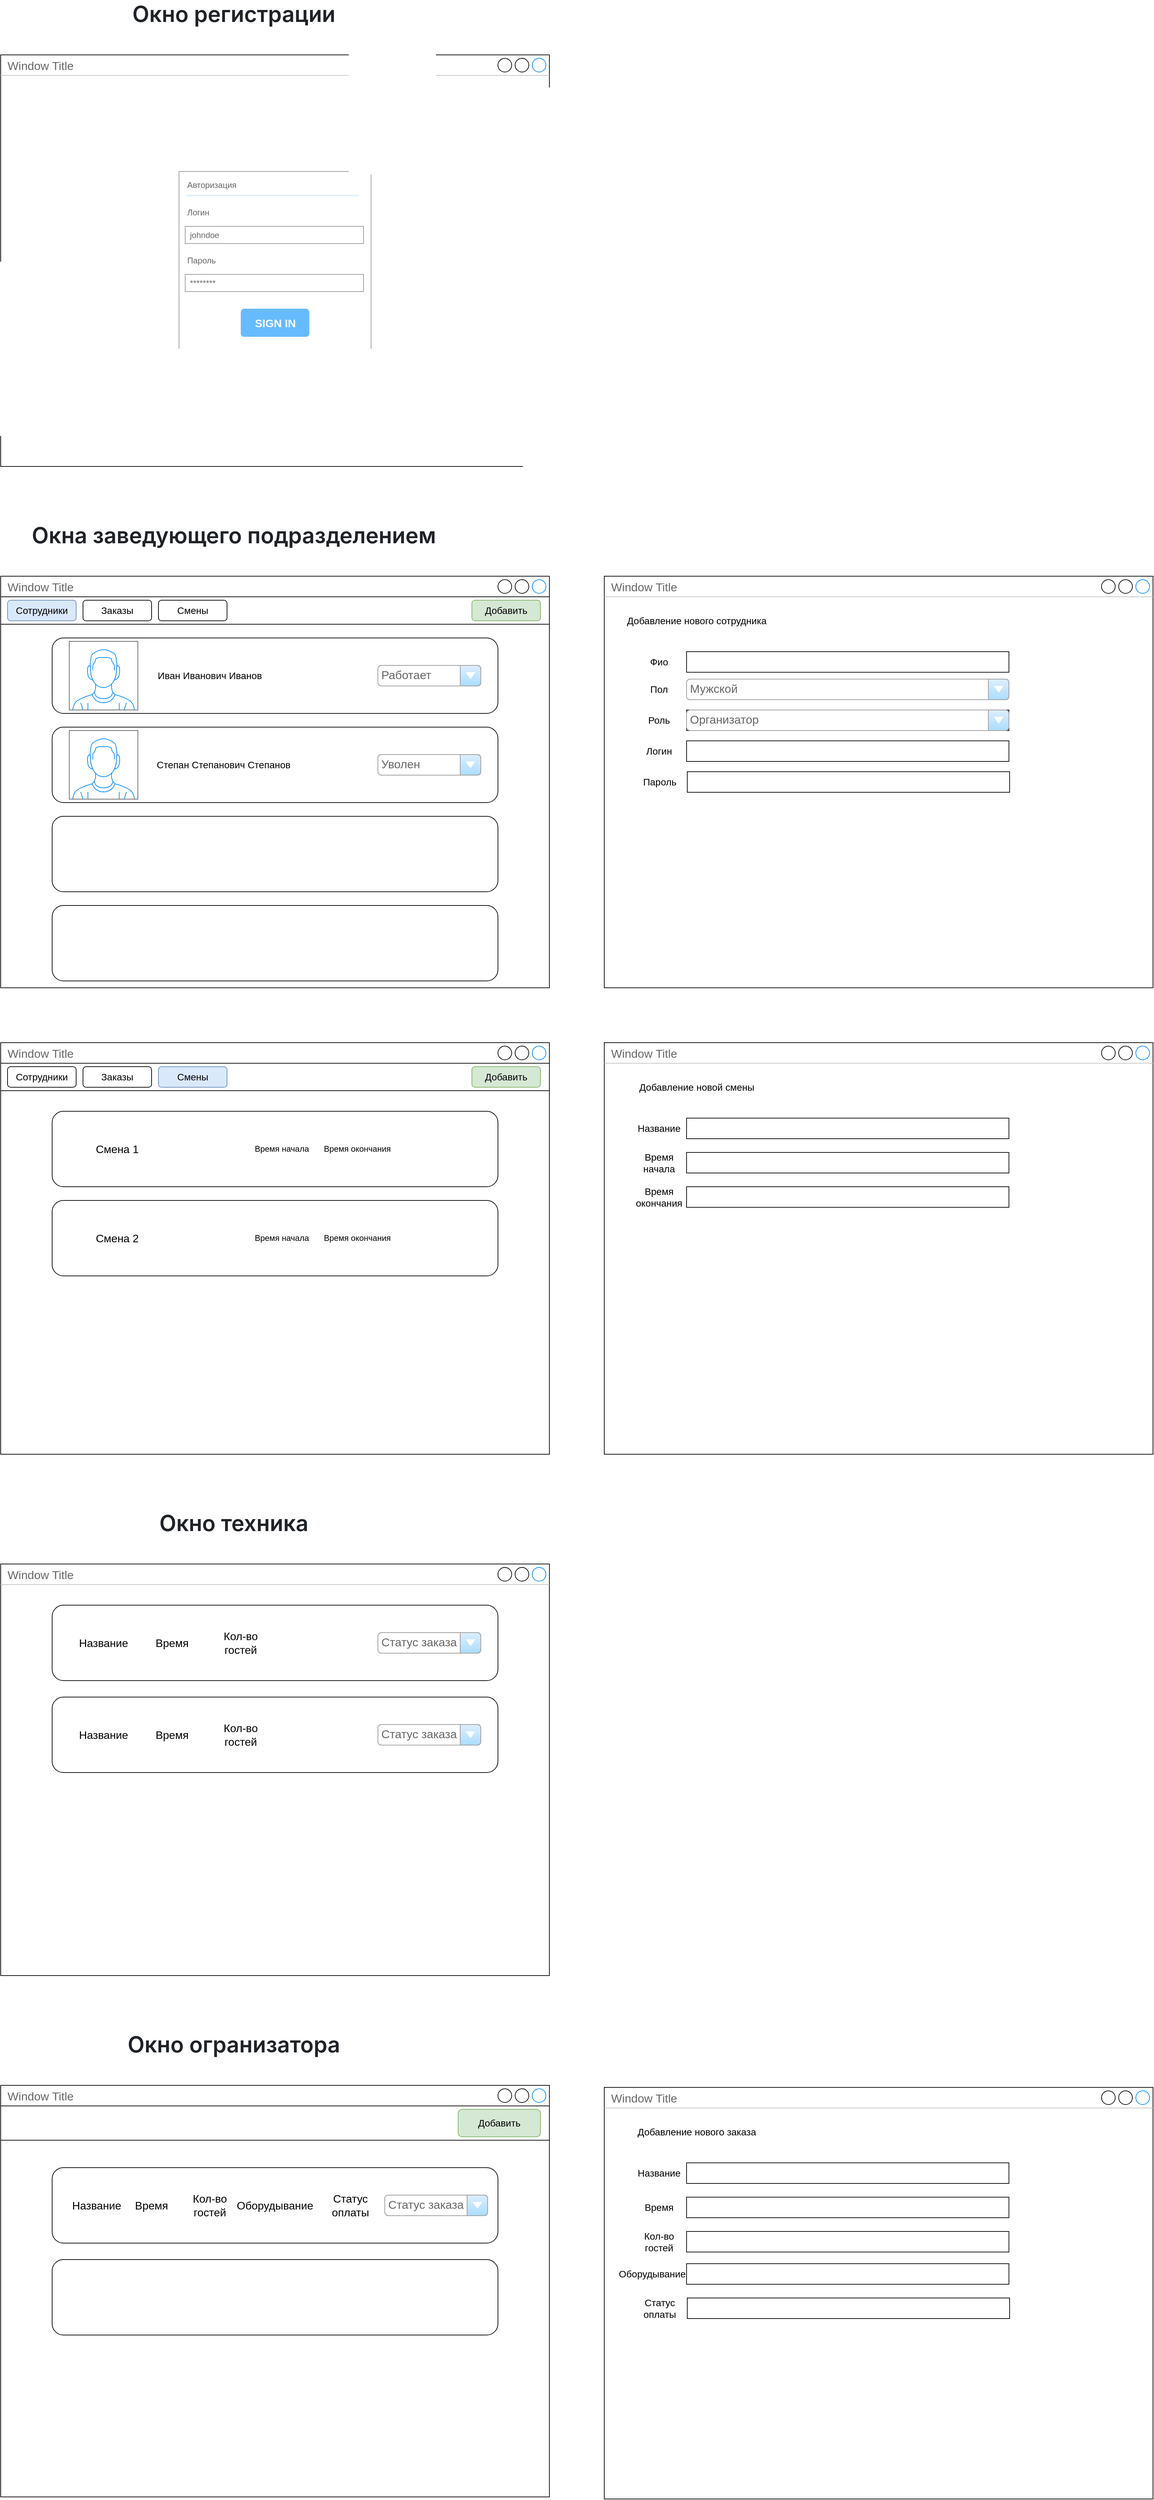 <mxfile version="24.7.8">
  <diagram name="Страница — 1" id="ZbnEzKsrepO7ey-e3gY7">
    <mxGraphModel dx="2206" dy="2467" grid="1" gridSize="10" guides="1" tooltips="1" connect="1" arrows="1" fold="1" page="1" pageScale="1" pageWidth="827" pageHeight="1169" math="0" shadow="0">
      <root>
        <mxCell id="0" />
        <mxCell id="1" parent="0" />
        <mxCell id="v-zuehBViibcG6SIbHql-1" value="Window Title" style="strokeWidth=1;shadow=0;dashed=0;align=center;html=1;shape=mxgraph.mockup.containers.window;align=left;verticalAlign=top;spacingLeft=8;strokeColor2=#008cff;strokeColor3=#c4c4c4;fontColor=#666666;mainText=;fontSize=17;labelBackgroundColor=none;whiteSpace=wrap;" parent="1" vertex="1">
          <mxGeometry x="40" y="120" width="800" height="600" as="geometry" />
        </mxCell>
        <mxCell id="v-zuehBViibcG6SIbHql-7" value="" style="rounded=0;whiteSpace=wrap;html=1;" parent="1" vertex="1">
          <mxGeometry x="40" y="150" width="800" height="40" as="geometry" />
        </mxCell>
        <mxCell id="v-zuehBViibcG6SIbHql-8" value="&lt;font style=&quot;font-size: 14px;&quot;&gt;Сотрудники&lt;/font&gt;" style="rounded=1;whiteSpace=wrap;html=1;fillColor=#dae8fc;strokeColor=#6c8ebf;" parent="1" vertex="1">
          <mxGeometry x="50" y="155" width="100" height="30" as="geometry" />
        </mxCell>
        <mxCell id="v-zuehBViibcG6SIbHql-9" value="&lt;font style=&quot;font-size: 14px;&quot;&gt;Заказы&lt;/font&gt;" style="rounded=1;whiteSpace=wrap;html=1;" parent="1" vertex="1">
          <mxGeometry x="160" y="155" width="100" height="30" as="geometry" />
        </mxCell>
        <mxCell id="v-zuehBViibcG6SIbHql-10" value="&lt;font style=&quot;font-size: 14px;&quot;&gt;Смены&lt;/font&gt;" style="rounded=1;whiteSpace=wrap;html=1;" parent="1" vertex="1">
          <mxGeometry x="270" y="155" width="100" height="30" as="geometry" />
        </mxCell>
        <mxCell id="v-zuehBViibcG6SIbHql-19" value="&lt;font style=&quot;font-size: 14px;&quot;&gt;Добавить&lt;/font&gt;" style="rounded=1;whiteSpace=wrap;html=1;fillColor=#d5e8d4;strokeColor=#82b366;" parent="1" vertex="1">
          <mxGeometry x="727" y="155" width="100" height="30" as="geometry" />
        </mxCell>
        <mxCell id="v-zuehBViibcG6SIbHql-40" value="" style="rounded=1;whiteSpace=wrap;html=1;" parent="1" vertex="1">
          <mxGeometry x="115" y="210" width="650" height="110" as="geometry" />
        </mxCell>
        <mxCell id="v-zuehBViibcG6SIbHql-45" value="" style="rounded=1;whiteSpace=wrap;html=1;" parent="1" vertex="1">
          <mxGeometry x="115" y="340" width="650" height="110" as="geometry" />
        </mxCell>
        <mxCell id="v-zuehBViibcG6SIbHql-46" value="" style="rounded=1;whiteSpace=wrap;html=1;" parent="1" vertex="1">
          <mxGeometry x="115" y="470" width="650" height="110" as="geometry" />
        </mxCell>
        <mxCell id="v-zuehBViibcG6SIbHql-47" value="" style="rounded=1;whiteSpace=wrap;html=1;" parent="1" vertex="1">
          <mxGeometry x="115" y="600" width="650" height="110" as="geometry" />
        </mxCell>
        <mxCell id="v-zuehBViibcG6SIbHql-48" value="" style="verticalLabelPosition=bottom;shadow=0;dashed=0;align=center;html=1;verticalAlign=top;strokeWidth=1;shape=mxgraph.mockup.containers.userMale;strokeColor=#666666;strokeColor2=#008cff;" parent="1" vertex="1">
          <mxGeometry x="140" y="215" width="100" height="100" as="geometry" />
        </mxCell>
        <mxCell id="v-zuehBViibcG6SIbHql-49" value="Работает" style="strokeWidth=1;shadow=0;dashed=0;align=center;html=1;shape=mxgraph.mockup.forms.comboBox;strokeColor=#999999;fillColor=#ddeeff;align=left;fillColor2=#aaddff;mainText=;fontColor=#666666;fontSize=17;spacingLeft=3;" parent="1" vertex="1">
          <mxGeometry x="590" y="250" width="150" height="30" as="geometry" />
        </mxCell>
        <mxCell id="v-zuehBViibcG6SIbHql-50" value="" style="verticalLabelPosition=bottom;shadow=0;dashed=0;align=center;html=1;verticalAlign=top;strokeWidth=1;shape=mxgraph.mockup.containers.userMale;strokeColor=#666666;strokeColor2=#008cff;" parent="1" vertex="1">
          <mxGeometry x="140" y="345" width="100" height="100" as="geometry" />
        </mxCell>
        <mxCell id="v-zuehBViibcG6SIbHql-51" value="Уволен" style="strokeWidth=1;shadow=0;dashed=0;align=center;html=1;shape=mxgraph.mockup.forms.comboBox;strokeColor=#999999;fillColor=#ddeeff;align=left;fillColor2=#aaddff;mainText=;fontColor=#666666;fontSize=17;spacingLeft=3;" parent="1" vertex="1">
          <mxGeometry x="590" y="380" width="150" height="30" as="geometry" />
        </mxCell>
        <mxCell id="v-zuehBViibcG6SIbHql-52" value="&lt;font style=&quot;font-size: 14px;&quot;&gt;Иван Иванович Иванов&lt;/font&gt;" style="text;html=1;align=center;verticalAlign=middle;whiteSpace=wrap;rounded=0;" parent="1" vertex="1">
          <mxGeometry x="260" y="250" width="170" height="30" as="geometry" />
        </mxCell>
        <mxCell id="v-zuehBViibcG6SIbHql-53" value="&lt;font style=&quot;font-size: 14px;&quot;&gt;Степан Степанович Степанов&lt;/font&gt;" style="text;html=1;align=center;verticalAlign=middle;whiteSpace=wrap;rounded=0;" parent="1" vertex="1">
          <mxGeometry x="260" y="380" width="210" height="30" as="geometry" />
        </mxCell>
        <mxCell id="v-zuehBViibcG6SIbHql-54" value="Window Title" style="strokeWidth=1;shadow=0;dashed=0;align=center;html=1;shape=mxgraph.mockup.containers.window;align=left;verticalAlign=top;spacingLeft=8;strokeColor2=#008cff;strokeColor3=#c4c4c4;fontColor=#666666;mainText=;fontSize=17;labelBackgroundColor=none;whiteSpace=wrap;" parent="1" vertex="1">
          <mxGeometry x="920" y="120" width="800" height="600" as="geometry" />
        </mxCell>
        <mxCell id="v-zuehBViibcG6SIbHql-55" value="" style="verticalLabelPosition=bottom;verticalAlign=top;html=1;shape=mxgraph.basic.rect;fillColor2=none;strokeWidth=1;size=20;indent=5;align=left;" parent="1" vertex="1">
          <mxGeometry x="1040" y="230" width="470" height="30" as="geometry" />
        </mxCell>
        <mxCell id="v-zuehBViibcG6SIbHql-56" value="&lt;font style=&quot;font-size: 14px;&quot;&gt;Добавление нового сотрудника&lt;/font&gt;" style="text;html=1;align=center;verticalAlign=middle;whiteSpace=wrap;rounded=0;" parent="1" vertex="1">
          <mxGeometry x="950" y="170" width="210" height="30" as="geometry" />
        </mxCell>
        <mxCell id="v-zuehBViibcG6SIbHql-57" value="&lt;font style=&quot;font-size: 14px;&quot;&gt;Фио&lt;/font&gt;" style="text;html=1;align=center;verticalAlign=middle;whiteSpace=wrap;rounded=0;" parent="1" vertex="1">
          <mxGeometry x="970" y="230" width="60" height="30" as="geometry" />
        </mxCell>
        <mxCell id="v-zuehBViibcG6SIbHql-63" value="" style="verticalLabelPosition=bottom;verticalAlign=top;html=1;shape=mxgraph.basic.rect;fillColor2=none;strokeWidth=1;size=20;indent=5;" parent="1" vertex="1">
          <mxGeometry x="1040" y="315" width="470" height="30" as="geometry" />
        </mxCell>
        <mxCell id="v-zuehBViibcG6SIbHql-64" value="&lt;font style=&quot;font-size: 14px;&quot;&gt;Пол&lt;/font&gt;" style="text;html=1;align=center;verticalAlign=middle;whiteSpace=wrap;rounded=0;" parent="1" vertex="1">
          <mxGeometry x="970" y="270" width="60" height="30" as="geometry" />
        </mxCell>
        <mxCell id="v-zuehBViibcG6SIbHql-65" value="Мужской" style="strokeWidth=1;shadow=0;dashed=0;align=center;html=1;shape=mxgraph.mockup.forms.comboBox;strokeColor=#999999;fillColor=#ddeeff;align=left;fillColor2=#aaddff;mainText=;fontColor=#666666;fontSize=17;spacingLeft=3;" parent="1" vertex="1">
          <mxGeometry x="1040" y="270" width="470" height="30" as="geometry" />
        </mxCell>
        <mxCell id="v-zuehBViibcG6SIbHql-66" value="" style="verticalLabelPosition=bottom;verticalAlign=top;html=1;shape=mxgraph.basic.rect;fillColor2=none;strokeWidth=1;size=20;indent=5;" parent="1" vertex="1">
          <mxGeometry x="1040" y="360" width="470" height="30" as="geometry" />
        </mxCell>
        <mxCell id="v-zuehBViibcG6SIbHql-67" value="&lt;font style=&quot;font-size: 14px;&quot;&gt;Роль&lt;/font&gt;" style="text;html=1;align=center;verticalAlign=middle;whiteSpace=wrap;rounded=0;" parent="1" vertex="1">
          <mxGeometry x="970" y="315" width="60" height="30" as="geometry" />
        </mxCell>
        <mxCell id="v-zuehBViibcG6SIbHql-70" value="Организатор" style="strokeWidth=1;shadow=0;dashed=0;align=center;html=1;shape=mxgraph.mockup.forms.comboBox;strokeColor=#999999;fillColor=#ddeeff;align=left;fillColor2=#aaddff;mainText=;fontColor=#666666;fontSize=17;spacingLeft=3;" parent="1" vertex="1">
          <mxGeometry x="1040" y="315" width="470" height="30" as="geometry" />
        </mxCell>
        <mxCell id="v-zuehBViibcG6SIbHql-75" value="&lt;font style=&quot;font-size: 14px;&quot;&gt;Логин&lt;/font&gt;" style="text;html=1;align=center;verticalAlign=middle;whiteSpace=wrap;rounded=0;" parent="1" vertex="1">
          <mxGeometry x="970" y="360" width="60" height="30" as="geometry" />
        </mxCell>
        <mxCell id="v-zuehBViibcG6SIbHql-76" value="" style="verticalLabelPosition=bottom;verticalAlign=top;html=1;shape=mxgraph.basic.rect;fillColor2=none;strokeWidth=1;size=20;indent=5;" parent="1" vertex="1">
          <mxGeometry x="1041" y="405" width="470" height="30" as="geometry" />
        </mxCell>
        <mxCell id="v-zuehBViibcG6SIbHql-77" value="&lt;font style=&quot;font-size: 14px;&quot;&gt;Пароль&lt;/font&gt;" style="text;html=1;align=center;verticalAlign=middle;whiteSpace=wrap;rounded=0;" parent="1" vertex="1">
          <mxGeometry x="971" y="405" width="60" height="30" as="geometry" />
        </mxCell>
        <mxCell id="v-zuehBViibcG6SIbHql-78" value="Window Title" style="strokeWidth=1;shadow=0;dashed=0;align=center;html=1;shape=mxgraph.mockup.containers.window;align=left;verticalAlign=top;spacingLeft=8;strokeColor2=#008cff;strokeColor3=#c4c4c4;fontColor=#666666;mainText=;fontSize=17;labelBackgroundColor=none;whiteSpace=wrap;" parent="1" vertex="1">
          <mxGeometry x="40" y="800" width="800" height="600" as="geometry" />
        </mxCell>
        <mxCell id="v-zuehBViibcG6SIbHql-79" value="" style="rounded=0;whiteSpace=wrap;html=1;" parent="1" vertex="1">
          <mxGeometry x="40" y="830" width="800" height="40" as="geometry" />
        </mxCell>
        <mxCell id="v-zuehBViibcG6SIbHql-80" value="&lt;font style=&quot;font-size: 14px;&quot;&gt;Сотрудники&lt;/font&gt;" style="rounded=1;whiteSpace=wrap;html=1;" parent="1" vertex="1">
          <mxGeometry x="50" y="835" width="100" height="30" as="geometry" />
        </mxCell>
        <mxCell id="v-zuehBViibcG6SIbHql-81" value="&lt;font style=&quot;font-size: 14px;&quot;&gt;Заказы&lt;/font&gt;" style="rounded=1;whiteSpace=wrap;html=1;" parent="1" vertex="1">
          <mxGeometry x="160" y="835" width="100" height="30" as="geometry" />
        </mxCell>
        <mxCell id="v-zuehBViibcG6SIbHql-82" value="&lt;font style=&quot;font-size: 14px;&quot;&gt;Смены&lt;/font&gt;" style="rounded=1;whiteSpace=wrap;html=1;fillColor=#dae8fc;strokeColor=#6c8ebf;" parent="1" vertex="1">
          <mxGeometry x="270" y="835" width="100" height="30" as="geometry" />
        </mxCell>
        <mxCell id="v-zuehBViibcG6SIbHql-83" value="&lt;font style=&quot;font-size: 14px;&quot;&gt;Добавить&lt;/font&gt;" style="rounded=1;whiteSpace=wrap;html=1;fillColor=#d5e8d4;strokeColor=#82b366;" parent="1" vertex="1">
          <mxGeometry x="727" y="835" width="100" height="30" as="geometry" />
        </mxCell>
        <mxCell id="v-zuehBViibcG6SIbHql-84" value="" style="rounded=1;whiteSpace=wrap;html=1;" parent="1" vertex="1">
          <mxGeometry x="115" y="900" width="650" height="110" as="geometry" />
        </mxCell>
        <mxCell id="v-zuehBViibcG6SIbHql-85" value="" style="rounded=1;whiteSpace=wrap;html=1;" parent="1" vertex="1">
          <mxGeometry x="115" y="1030" width="650" height="110" as="geometry" />
        </mxCell>
        <mxCell id="v-zuehBViibcG6SIbHql-88" value="&lt;font style=&quot;font-size: 16px;&quot;&gt;Смена 1&lt;/font&gt;" style="text;html=1;align=center;verticalAlign=middle;whiteSpace=wrap;rounded=0;" parent="1" vertex="1">
          <mxGeometry x="170" y="940" width="80" height="30" as="geometry" />
        </mxCell>
        <mxCell id="v-zuehBViibcG6SIbHql-89" value="Время начала" style="text;html=1;align=center;verticalAlign=middle;whiteSpace=wrap;rounded=0;" parent="1" vertex="1">
          <mxGeometry x="400" y="940" width="100" height="30" as="geometry" />
        </mxCell>
        <mxCell id="v-zuehBViibcG6SIbHql-90" value="Время окончания" style="text;html=1;align=center;verticalAlign=middle;whiteSpace=wrap;rounded=0;" parent="1" vertex="1">
          <mxGeometry x="510" y="940" width="100" height="30" as="geometry" />
        </mxCell>
        <mxCell id="v-zuehBViibcG6SIbHql-91" value="&lt;font style=&quot;font-size: 16px;&quot;&gt;Смена 2&lt;/font&gt;" style="text;html=1;align=center;verticalAlign=middle;whiteSpace=wrap;rounded=0;" parent="1" vertex="1">
          <mxGeometry x="170" y="1070" width="80" height="30" as="geometry" />
        </mxCell>
        <mxCell id="v-zuehBViibcG6SIbHql-92" value="Время начала" style="text;html=1;align=center;verticalAlign=middle;whiteSpace=wrap;rounded=0;" parent="1" vertex="1">
          <mxGeometry x="400" y="1070" width="100" height="30" as="geometry" />
        </mxCell>
        <mxCell id="v-zuehBViibcG6SIbHql-93" value="Время окончания" style="text;html=1;align=center;verticalAlign=middle;whiteSpace=wrap;rounded=0;" parent="1" vertex="1">
          <mxGeometry x="510" y="1070" width="100" height="30" as="geometry" />
        </mxCell>
        <mxCell id="v-zuehBViibcG6SIbHql-95" value="Window Title" style="strokeWidth=1;shadow=0;dashed=0;align=center;html=1;shape=mxgraph.mockup.containers.window;align=left;verticalAlign=top;spacingLeft=8;strokeColor2=#008cff;strokeColor3=#c4c4c4;fontColor=#666666;mainText=;fontSize=17;labelBackgroundColor=none;whiteSpace=wrap;" parent="1" vertex="1">
          <mxGeometry x="920" y="800" width="800" height="600" as="geometry" />
        </mxCell>
        <mxCell id="v-zuehBViibcG6SIbHql-96" value="&lt;font style=&quot;font-size: 14px;&quot;&gt;Добавление новой смены&lt;/font&gt;" style="text;html=1;align=center;verticalAlign=middle;whiteSpace=wrap;rounded=0;" parent="1" vertex="1">
          <mxGeometry x="950" y="850" width="210" height="30" as="geometry" />
        </mxCell>
        <mxCell id="v-zuehBViibcG6SIbHql-97" value="" style="verticalLabelPosition=bottom;verticalAlign=top;html=1;shape=mxgraph.basic.rect;fillColor2=none;strokeWidth=1;size=20;indent=5;align=left;" parent="1" vertex="1">
          <mxGeometry x="1040" y="910" width="470" height="30" as="geometry" />
        </mxCell>
        <mxCell id="v-zuehBViibcG6SIbHql-98" value="&lt;font style=&quot;font-size: 14px;&quot;&gt;Название&lt;/font&gt;" style="text;html=1;align=center;verticalAlign=middle;whiteSpace=wrap;rounded=0;" parent="1" vertex="1">
          <mxGeometry x="970" y="910" width="60" height="30" as="geometry" />
        </mxCell>
        <mxCell id="v-zuehBViibcG6SIbHql-104" value="" style="verticalLabelPosition=bottom;verticalAlign=top;html=1;shape=mxgraph.basic.rect;fillColor2=none;strokeWidth=1;size=20;indent=5;align=left;" parent="1" vertex="1">
          <mxGeometry x="1040" y="960" width="470" height="30" as="geometry" />
        </mxCell>
        <mxCell id="v-zuehBViibcG6SIbHql-105" value="&lt;font style=&quot;font-size: 14px;&quot;&gt;Время начала&lt;/font&gt;" style="text;html=1;align=center;verticalAlign=middle;whiteSpace=wrap;rounded=0;" parent="1" vertex="1">
          <mxGeometry x="970" y="960" width="60" height="30" as="geometry" />
        </mxCell>
        <mxCell id="v-zuehBViibcG6SIbHql-106" value="" style="verticalLabelPosition=bottom;verticalAlign=top;html=1;shape=mxgraph.basic.rect;fillColor2=none;strokeWidth=1;size=20;indent=5;align=left;" parent="1" vertex="1">
          <mxGeometry x="1040" y="1010" width="470" height="30" as="geometry" />
        </mxCell>
        <mxCell id="v-zuehBViibcG6SIbHql-107" value="&lt;font style=&quot;font-size: 14px;&quot;&gt;Время окончания&lt;/font&gt;" style="text;html=1;align=center;verticalAlign=middle;whiteSpace=wrap;rounded=0;" parent="1" vertex="1">
          <mxGeometry x="970" y="1010" width="60" height="30" as="geometry" />
        </mxCell>
        <mxCell id="dQxUoV89eo8RBb08aWmi-1" value="&lt;h4 style=&quot;box-sizing: border-box; margin-top: var(--base-size-24); margin-bottom: var(--base-size-16); font-weight: var(--base-text-weight-semibold, 600); line-height: 1.25; color: rgb(31, 35, 40); font-family: -apple-system, BlinkMacSystemFont, &amp;quot;Segoe UI&amp;quot;, &amp;quot;Noto Sans&amp;quot;, Helvetica, Arial, sans-serif, &amp;quot;Apple Color Emoji&amp;quot;, &amp;quot;Segoe UI Emoji&amp;quot;; text-align: start; background-color: rgb(255, 255, 255);&quot; dir=&quot;auto&quot; class=&quot;heading-element&quot; tabindex=&quot;-1&quot;&gt;&lt;font style=&quot;font-size: 32px;&quot;&gt;Окна заведующего подразделением&lt;/font&gt;&lt;/h4&gt;" style="text;html=1;align=center;verticalAlign=middle;whiteSpace=wrap;rounded=0;" vertex="1" parent="1">
          <mxGeometry x="40" y="40" width="680" height="40" as="geometry" />
        </mxCell>
        <mxCell id="dQxUoV89eo8RBb08aWmi-3" value="&lt;h4 style=&quot;box-sizing: border-box; margin-top: var(--base-size-24); margin-bottom: var(--base-size-16); font-weight: var(--base-text-weight-semibold, 600); line-height: 1.25; color: rgb(31, 35, 40); font-family: -apple-system, BlinkMacSystemFont, &amp;quot;Segoe UI&amp;quot;, &amp;quot;Noto Sans&amp;quot;, Helvetica, Arial, sans-serif, &amp;quot;Apple Color Emoji&amp;quot;, &amp;quot;Segoe UI Emoji&amp;quot;; text-align: start; background-color: rgb(255, 255, 255);&quot; dir=&quot;auto&quot; class=&quot;heading-element&quot; tabindex=&quot;-1&quot;&gt;&lt;font style=&quot;font-size: 32px;&quot;&gt;Окно техника&lt;/font&gt;&lt;/h4&gt;" style="text;html=1;align=center;verticalAlign=middle;whiteSpace=wrap;rounded=0;" vertex="1" parent="1">
          <mxGeometry x="40" y="1480" width="680" height="40" as="geometry" />
        </mxCell>
        <mxCell id="dQxUoV89eo8RBb08aWmi-4" value="Window Title" style="strokeWidth=1;shadow=0;dashed=0;align=center;html=1;shape=mxgraph.mockup.containers.window;align=left;verticalAlign=top;spacingLeft=8;strokeColor2=#008cff;strokeColor3=#c4c4c4;fontColor=#666666;mainText=;fontSize=17;labelBackgroundColor=none;whiteSpace=wrap;" vertex="1" parent="1">
          <mxGeometry x="40" y="1560" width="800" height="600" as="geometry" />
        </mxCell>
        <mxCell id="dQxUoV89eo8RBb08aWmi-5" value="Window Title" style="strokeWidth=1;shadow=0;dashed=0;align=center;html=1;shape=mxgraph.mockup.containers.window;align=left;verticalAlign=top;spacingLeft=8;strokeColor2=#008cff;strokeColor3=#c4c4c4;fontColor=#666666;mainText=;fontSize=17;labelBackgroundColor=none;whiteSpace=wrap;" vertex="1" parent="1">
          <mxGeometry x="40" y="-640" width="800" height="600" as="geometry" />
        </mxCell>
        <mxCell id="dQxUoV89eo8RBb08aWmi-6" value="&lt;h4 style=&quot;box-sizing: border-box; margin-top: var(--base-size-24); margin-bottom: var(--base-size-16); font-weight: var(--base-text-weight-semibold, 600); line-height: 1.25; color: rgb(31, 35, 40); font-family: -apple-system, BlinkMacSystemFont, &amp;quot;Segoe UI&amp;quot;, &amp;quot;Noto Sans&amp;quot;, Helvetica, Arial, sans-serif, &amp;quot;Apple Color Emoji&amp;quot;, &amp;quot;Segoe UI Emoji&amp;quot;; text-align: start; background-color: rgb(255, 255, 255);&quot; dir=&quot;auto&quot; class=&quot;heading-element&quot; tabindex=&quot;-1&quot;&gt;&lt;font style=&quot;font-size: 32px;&quot;&gt;Окно регистрации&lt;/font&gt;&lt;/h4&gt;" style="text;html=1;align=center;verticalAlign=middle;whiteSpace=wrap;rounded=0;" vertex="1" parent="1">
          <mxGeometry x="40" y="-720" width="680" height="40" as="geometry" />
        </mxCell>
        <mxCell id="dQxUoV89eo8RBb08aWmi-7" value="" style="strokeWidth=1;shadow=0;dashed=0;align=center;html=1;shape=mxgraph.mockup.forms.rrect;rSize=0;strokeColor=#999999;fillColor=#ffffff;" vertex="1" parent="1">
          <mxGeometry x="300" y="-470" width="280" height="260" as="geometry" />
        </mxCell>
        <mxCell id="dQxUoV89eo8RBb08aWmi-8" value="Авторизация" style="strokeWidth=1;shadow=0;dashed=0;align=center;html=1;shape=mxgraph.mockup.forms.anchor;fontSize=12;fontColor=#666666;align=left;resizeWidth=1;spacingLeft=0;" vertex="1" parent="dQxUoV89eo8RBb08aWmi-7">
          <mxGeometry width="140" height="20" relative="1" as="geometry">
            <mxPoint x="10" y="10" as="offset" />
          </mxGeometry>
        </mxCell>
        <mxCell id="dQxUoV89eo8RBb08aWmi-9" value="" style="shape=line;strokeColor=#ddeeff;strokeWidth=2;html=1;resizeWidth=1;" vertex="1" parent="dQxUoV89eo8RBb08aWmi-7">
          <mxGeometry width="252.0" height="10" relative="1" as="geometry">
            <mxPoint x="10" y="30" as="offset" />
          </mxGeometry>
        </mxCell>
        <mxCell id="dQxUoV89eo8RBb08aWmi-10" value="Логин" style="strokeWidth=1;shadow=0;dashed=0;align=center;html=1;shape=mxgraph.mockup.forms.anchor;fontSize=12;fontColor=#666666;align=left;resizeWidth=1;spacingLeft=0;" vertex="1" parent="dQxUoV89eo8RBb08aWmi-7">
          <mxGeometry width="140" height="20" relative="1" as="geometry">
            <mxPoint x="10" y="50" as="offset" />
          </mxGeometry>
        </mxCell>
        <mxCell id="dQxUoV89eo8RBb08aWmi-11" value="johndoe" style="strokeWidth=1;shadow=0;dashed=0;align=center;html=1;shape=mxgraph.mockup.forms.rrect;rSize=0;strokeColor=#999999;fontColor=#666666;align=left;spacingLeft=5;resizeWidth=1;" vertex="1" parent="dQxUoV89eo8RBb08aWmi-7">
          <mxGeometry width="260" height="25" relative="1" as="geometry">
            <mxPoint x="9" y="80" as="offset" />
          </mxGeometry>
        </mxCell>
        <mxCell id="dQxUoV89eo8RBb08aWmi-12" value="Пароль" style="strokeWidth=1;shadow=0;dashed=0;align=center;html=1;shape=mxgraph.mockup.forms.anchor;fontSize=12;fontColor=#666666;align=left;resizeWidth=1;spacingLeft=0;" vertex="1" parent="dQxUoV89eo8RBb08aWmi-7">
          <mxGeometry width="140" height="20" relative="1" as="geometry">
            <mxPoint x="10" y="120" as="offset" />
          </mxGeometry>
        </mxCell>
        <mxCell id="dQxUoV89eo8RBb08aWmi-13" value="********" style="strokeWidth=1;shadow=0;dashed=0;align=center;html=1;shape=mxgraph.mockup.forms.rrect;rSize=0;strokeColor=#999999;fontColor=#666666;align=left;spacingLeft=5;resizeWidth=1;" vertex="1" parent="dQxUoV89eo8RBb08aWmi-7">
          <mxGeometry width="260" height="25" relative="1" as="geometry">
            <mxPoint x="9" y="150" as="offset" />
          </mxGeometry>
        </mxCell>
        <mxCell id="dQxUoV89eo8RBb08aWmi-14" value="SIGN IN" style="strokeWidth=1;shadow=0;dashed=0;align=center;html=1;shape=mxgraph.mockup.forms.rrect;rSize=5;strokeColor=none;fontColor=#ffffff;fillColor=#66bbff;fontSize=16;fontStyle=1;" vertex="1" parent="dQxUoV89eo8RBb08aWmi-7">
          <mxGeometry y="1" width="100" height="41" relative="1" as="geometry">
            <mxPoint x="90" y="-60" as="offset" />
          </mxGeometry>
        </mxCell>
        <mxCell id="dQxUoV89eo8RBb08aWmi-19" value="" style="rounded=1;whiteSpace=wrap;html=1;" vertex="1" parent="1">
          <mxGeometry x="115" y="1620" width="650" height="110" as="geometry" />
        </mxCell>
        <mxCell id="dQxUoV89eo8RBb08aWmi-20" value="&lt;font style=&quot;font-size: 16px;&quot;&gt;Название&lt;/font&gt;" style="text;html=1;align=center;verticalAlign=middle;whiteSpace=wrap;rounded=0;" vertex="1" parent="1">
          <mxGeometry x="150" y="1660" width="80" height="30" as="geometry" />
        </mxCell>
        <mxCell id="dQxUoV89eo8RBb08aWmi-21" value="&lt;font style=&quot;font-size: 16px;&quot;&gt;Время&lt;/font&gt;" style="text;html=1;align=center;verticalAlign=middle;whiteSpace=wrap;rounded=0;" vertex="1" parent="1">
          <mxGeometry x="250" y="1660" width="80" height="30" as="geometry" />
        </mxCell>
        <mxCell id="dQxUoV89eo8RBb08aWmi-22" value="&lt;font style=&quot;font-size: 16px;&quot;&gt;Кол-во гостей&lt;/font&gt;" style="text;html=1;align=center;verticalAlign=middle;whiteSpace=wrap;rounded=0;" vertex="1" parent="1">
          <mxGeometry x="350" y="1660" width="80" height="30" as="geometry" />
        </mxCell>
        <mxCell id="dQxUoV89eo8RBb08aWmi-24" value="Статус заказа" style="strokeWidth=1;shadow=0;dashed=0;align=center;html=1;shape=mxgraph.mockup.forms.comboBox;strokeColor=#999999;fillColor=#ddeeff;align=left;fillColor2=#aaddff;mainText=;fontColor=#666666;fontSize=17;spacingLeft=3;" vertex="1" parent="1">
          <mxGeometry x="590" y="1660" width="150" height="30" as="geometry" />
        </mxCell>
        <mxCell id="dQxUoV89eo8RBb08aWmi-26" value="" style="rounded=1;whiteSpace=wrap;html=1;" vertex="1" parent="1">
          <mxGeometry x="115" y="1754" width="650" height="110" as="geometry" />
        </mxCell>
        <mxCell id="dQxUoV89eo8RBb08aWmi-27" value="&lt;font style=&quot;font-size: 16px;&quot;&gt;Название&lt;/font&gt;" style="text;html=1;align=center;verticalAlign=middle;whiteSpace=wrap;rounded=0;" vertex="1" parent="1">
          <mxGeometry x="150" y="1794" width="80" height="30" as="geometry" />
        </mxCell>
        <mxCell id="dQxUoV89eo8RBb08aWmi-28" value="&lt;font style=&quot;font-size: 16px;&quot;&gt;Время&lt;/font&gt;" style="text;html=1;align=center;verticalAlign=middle;whiteSpace=wrap;rounded=0;" vertex="1" parent="1">
          <mxGeometry x="250" y="1794" width="80" height="30" as="geometry" />
        </mxCell>
        <mxCell id="dQxUoV89eo8RBb08aWmi-29" value="&lt;font style=&quot;font-size: 16px;&quot;&gt;Кол-во гостей&lt;/font&gt;" style="text;html=1;align=center;verticalAlign=middle;whiteSpace=wrap;rounded=0;" vertex="1" parent="1">
          <mxGeometry x="350" y="1794" width="80" height="30" as="geometry" />
        </mxCell>
        <mxCell id="dQxUoV89eo8RBb08aWmi-30" value="Статус заказа" style="strokeWidth=1;shadow=0;dashed=0;align=center;html=1;shape=mxgraph.mockup.forms.comboBox;strokeColor=#999999;fillColor=#ddeeff;align=left;fillColor2=#aaddff;mainText=;fontColor=#666666;fontSize=17;spacingLeft=3;" vertex="1" parent="1">
          <mxGeometry x="590" y="1794" width="150" height="30" as="geometry" />
        </mxCell>
        <mxCell id="dQxUoV89eo8RBb08aWmi-35" value="&lt;h4 style=&quot;box-sizing: border-box; margin-top: var(--base-size-24); margin-bottom: var(--base-size-16); font-weight: var(--base-text-weight-semibold, 600); line-height: 1.25; color: rgb(31, 35, 40); font-family: -apple-system, BlinkMacSystemFont, &amp;quot;Segoe UI&amp;quot;, &amp;quot;Noto Sans&amp;quot;, Helvetica, Arial, sans-serif, &amp;quot;Apple Color Emoji&amp;quot;, &amp;quot;Segoe UI Emoji&amp;quot;; text-align: start; background-color: rgb(255, 255, 255);&quot; dir=&quot;auto&quot; class=&quot;heading-element&quot; tabindex=&quot;-1&quot;&gt;&lt;span style=&quot;font-size: 32px;&quot;&gt;Окно огранизатора&lt;/span&gt;&lt;/h4&gt;" style="text;html=1;align=center;verticalAlign=middle;whiteSpace=wrap;rounded=0;" vertex="1" parent="1">
          <mxGeometry x="40" y="2240" width="680" height="40" as="geometry" />
        </mxCell>
        <mxCell id="dQxUoV89eo8RBb08aWmi-36" value="Window Title" style="strokeWidth=1;shadow=0;dashed=0;align=center;html=1;shape=mxgraph.mockup.containers.window;align=left;verticalAlign=top;spacingLeft=8;strokeColor2=#008cff;strokeColor3=#c4c4c4;fontColor=#666666;mainText=;fontSize=17;labelBackgroundColor=none;whiteSpace=wrap;" vertex="1" parent="1">
          <mxGeometry x="40" y="2320" width="800" height="600" as="geometry" />
        </mxCell>
        <mxCell id="dQxUoV89eo8RBb08aWmi-37" value="" style="rounded=1;whiteSpace=wrap;html=1;" vertex="1" parent="1">
          <mxGeometry x="115" y="2440" width="650" height="110" as="geometry" />
        </mxCell>
        <mxCell id="dQxUoV89eo8RBb08aWmi-38" value="" style="rounded=1;whiteSpace=wrap;html=1;" vertex="1" parent="1">
          <mxGeometry x="115" y="2574" width="650" height="110" as="geometry" />
        </mxCell>
        <mxCell id="dQxUoV89eo8RBb08aWmi-40" value="" style="rounded=0;whiteSpace=wrap;html=1;" vertex="1" parent="1">
          <mxGeometry x="40" y="2350" width="800" height="50" as="geometry" />
        </mxCell>
        <mxCell id="dQxUoV89eo8RBb08aWmi-42" value="&lt;font style=&quot;font-size: 14px;&quot;&gt;Добавить&lt;/font&gt;" style="rounded=1;whiteSpace=wrap;html=1;fillColor=#d5e8d4;strokeColor=#82b366;" vertex="1" parent="1">
          <mxGeometry x="707" y="2355" width="120" height="40" as="geometry" />
        </mxCell>
        <mxCell id="dQxUoV89eo8RBb08aWmi-47" value="&lt;font style=&quot;font-size: 16px;&quot;&gt;Название&lt;/font&gt;" style="text;html=1;align=center;verticalAlign=middle;whiteSpace=wrap;rounded=0;" vertex="1" parent="1">
          <mxGeometry x="140" y="2480" width="80" height="30" as="geometry" />
        </mxCell>
        <mxCell id="dQxUoV89eo8RBb08aWmi-48" value="&lt;font style=&quot;font-size: 16px;&quot;&gt;Время&lt;/font&gt;" style="text;html=1;align=center;verticalAlign=middle;whiteSpace=wrap;rounded=0;" vertex="1" parent="1">
          <mxGeometry x="220" y="2480" width="80" height="30" as="geometry" />
        </mxCell>
        <mxCell id="dQxUoV89eo8RBb08aWmi-49" value="&lt;font style=&quot;font-size: 16px;&quot;&gt;Кол-во гостей&lt;/font&gt;" style="text;html=1;align=center;verticalAlign=middle;whiteSpace=wrap;rounded=0;" vertex="1" parent="1">
          <mxGeometry x="305" y="2480" width="80" height="30" as="geometry" />
        </mxCell>
        <mxCell id="dQxUoV89eo8RBb08aWmi-50" value="&lt;span style=&quot;font-size: 16px;&quot;&gt;Оборудывание&lt;/span&gt;" style="text;html=1;align=center;verticalAlign=middle;whiteSpace=wrap;rounded=0;" vertex="1" parent="1">
          <mxGeometry x="400" y="2480" width="80" height="30" as="geometry" />
        </mxCell>
        <mxCell id="dQxUoV89eo8RBb08aWmi-51" value="&lt;span style=&quot;font-size: 16px;&quot;&gt;Статус оплаты&lt;/span&gt;" style="text;html=1;align=center;verticalAlign=middle;whiteSpace=wrap;rounded=0;" vertex="1" parent="1">
          <mxGeometry x="510" y="2480" width="80" height="30" as="geometry" />
        </mxCell>
        <mxCell id="dQxUoV89eo8RBb08aWmi-52" value="Статус заказа" style="strokeWidth=1;shadow=0;dashed=0;align=center;html=1;shape=mxgraph.mockup.forms.comboBox;strokeColor=#999999;fillColor=#ddeeff;align=left;fillColor2=#aaddff;mainText=;fontColor=#666666;fontSize=17;spacingLeft=3;" vertex="1" parent="1">
          <mxGeometry x="600" y="2480" width="150" height="30" as="geometry" />
        </mxCell>
        <mxCell id="dQxUoV89eo8RBb08aWmi-53" value="Window Title" style="strokeWidth=1;shadow=0;dashed=0;align=center;html=1;shape=mxgraph.mockup.containers.window;align=left;verticalAlign=top;spacingLeft=8;strokeColor2=#008cff;strokeColor3=#c4c4c4;fontColor=#666666;mainText=;fontSize=17;labelBackgroundColor=none;whiteSpace=wrap;" vertex="1" parent="1">
          <mxGeometry x="920" y="2323" width="800" height="600" as="geometry" />
        </mxCell>
        <mxCell id="dQxUoV89eo8RBb08aWmi-54" value="&lt;font style=&quot;font-size: 14px;&quot;&gt;Добавление нового заказа&lt;/font&gt;" style="text;html=1;align=center;verticalAlign=middle;whiteSpace=wrap;rounded=0;" vertex="1" parent="1">
          <mxGeometry x="950" y="2373" width="210" height="30" as="geometry" />
        </mxCell>
        <mxCell id="dQxUoV89eo8RBb08aWmi-55" value="" style="verticalLabelPosition=bottom;verticalAlign=top;html=1;shape=mxgraph.basic.rect;fillColor2=none;strokeWidth=1;size=20;indent=5;align=left;" vertex="1" parent="1">
          <mxGeometry x="1040" y="2433" width="470" height="30" as="geometry" />
        </mxCell>
        <mxCell id="dQxUoV89eo8RBb08aWmi-56" value="&lt;font style=&quot;font-size: 14px;&quot;&gt;Название&lt;/font&gt;" style="text;html=1;align=center;verticalAlign=middle;whiteSpace=wrap;rounded=0;" vertex="1" parent="1">
          <mxGeometry x="970" y="2433" width="60" height="30" as="geometry" />
        </mxCell>
        <mxCell id="dQxUoV89eo8RBb08aWmi-57" value="" style="verticalLabelPosition=bottom;verticalAlign=top;html=1;shape=mxgraph.basic.rect;fillColor2=none;strokeWidth=1;size=20;indent=5;align=left;" vertex="1" parent="1">
          <mxGeometry x="1040" y="2483" width="470" height="30" as="geometry" />
        </mxCell>
        <mxCell id="dQxUoV89eo8RBb08aWmi-58" value="&lt;font style=&quot;font-size: 14px;&quot;&gt;Время&lt;/font&gt;" style="text;html=1;align=center;verticalAlign=middle;whiteSpace=wrap;rounded=0;" vertex="1" parent="1">
          <mxGeometry x="970" y="2483" width="60" height="30" as="geometry" />
        </mxCell>
        <mxCell id="dQxUoV89eo8RBb08aWmi-59" value="" style="verticalLabelPosition=bottom;verticalAlign=top;html=1;shape=mxgraph.basic.rect;fillColor2=none;strokeWidth=1;size=20;indent=5;align=left;" vertex="1" parent="1">
          <mxGeometry x="1040" y="2533" width="470" height="30" as="geometry" />
        </mxCell>
        <mxCell id="dQxUoV89eo8RBb08aWmi-60" value="&lt;font style=&quot;font-size: 14px;&quot;&gt;Кол-во гостей&lt;/font&gt;" style="text;html=1;align=center;verticalAlign=middle;whiteSpace=wrap;rounded=0;" vertex="1" parent="1">
          <mxGeometry x="970" y="2533" width="60" height="30" as="geometry" />
        </mxCell>
        <mxCell id="dQxUoV89eo8RBb08aWmi-63" value="" style="verticalLabelPosition=bottom;verticalAlign=top;html=1;shape=mxgraph.basic.rect;fillColor2=none;strokeWidth=1;size=20;indent=5;align=left;" vertex="1" parent="1">
          <mxGeometry x="1040" y="2580" width="470" height="30" as="geometry" />
        </mxCell>
        <mxCell id="dQxUoV89eo8RBb08aWmi-64" value="&lt;font style=&quot;font-size: 14px;&quot;&gt;Оборудывание&lt;/font&gt;" style="text;html=1;align=center;verticalAlign=middle;whiteSpace=wrap;rounded=0;" vertex="1" parent="1">
          <mxGeometry x="960" y="2580" width="60" height="30" as="geometry" />
        </mxCell>
        <mxCell id="dQxUoV89eo8RBb08aWmi-65" value="" style="verticalLabelPosition=bottom;verticalAlign=top;html=1;shape=mxgraph.basic.rect;fillColor2=none;strokeWidth=1;size=20;indent=5;align=left;" vertex="1" parent="1">
          <mxGeometry x="1041" y="2630" width="470" height="30" as="geometry" />
        </mxCell>
        <mxCell id="dQxUoV89eo8RBb08aWmi-66" value="&lt;font style=&quot;font-size: 14px;&quot;&gt;Статус оплаты&lt;/font&gt;" style="text;html=1;align=center;verticalAlign=middle;whiteSpace=wrap;rounded=0;" vertex="1" parent="1">
          <mxGeometry x="971" y="2630" width="60" height="30" as="geometry" />
        </mxCell>
      </root>
    </mxGraphModel>
  </diagram>
</mxfile>
